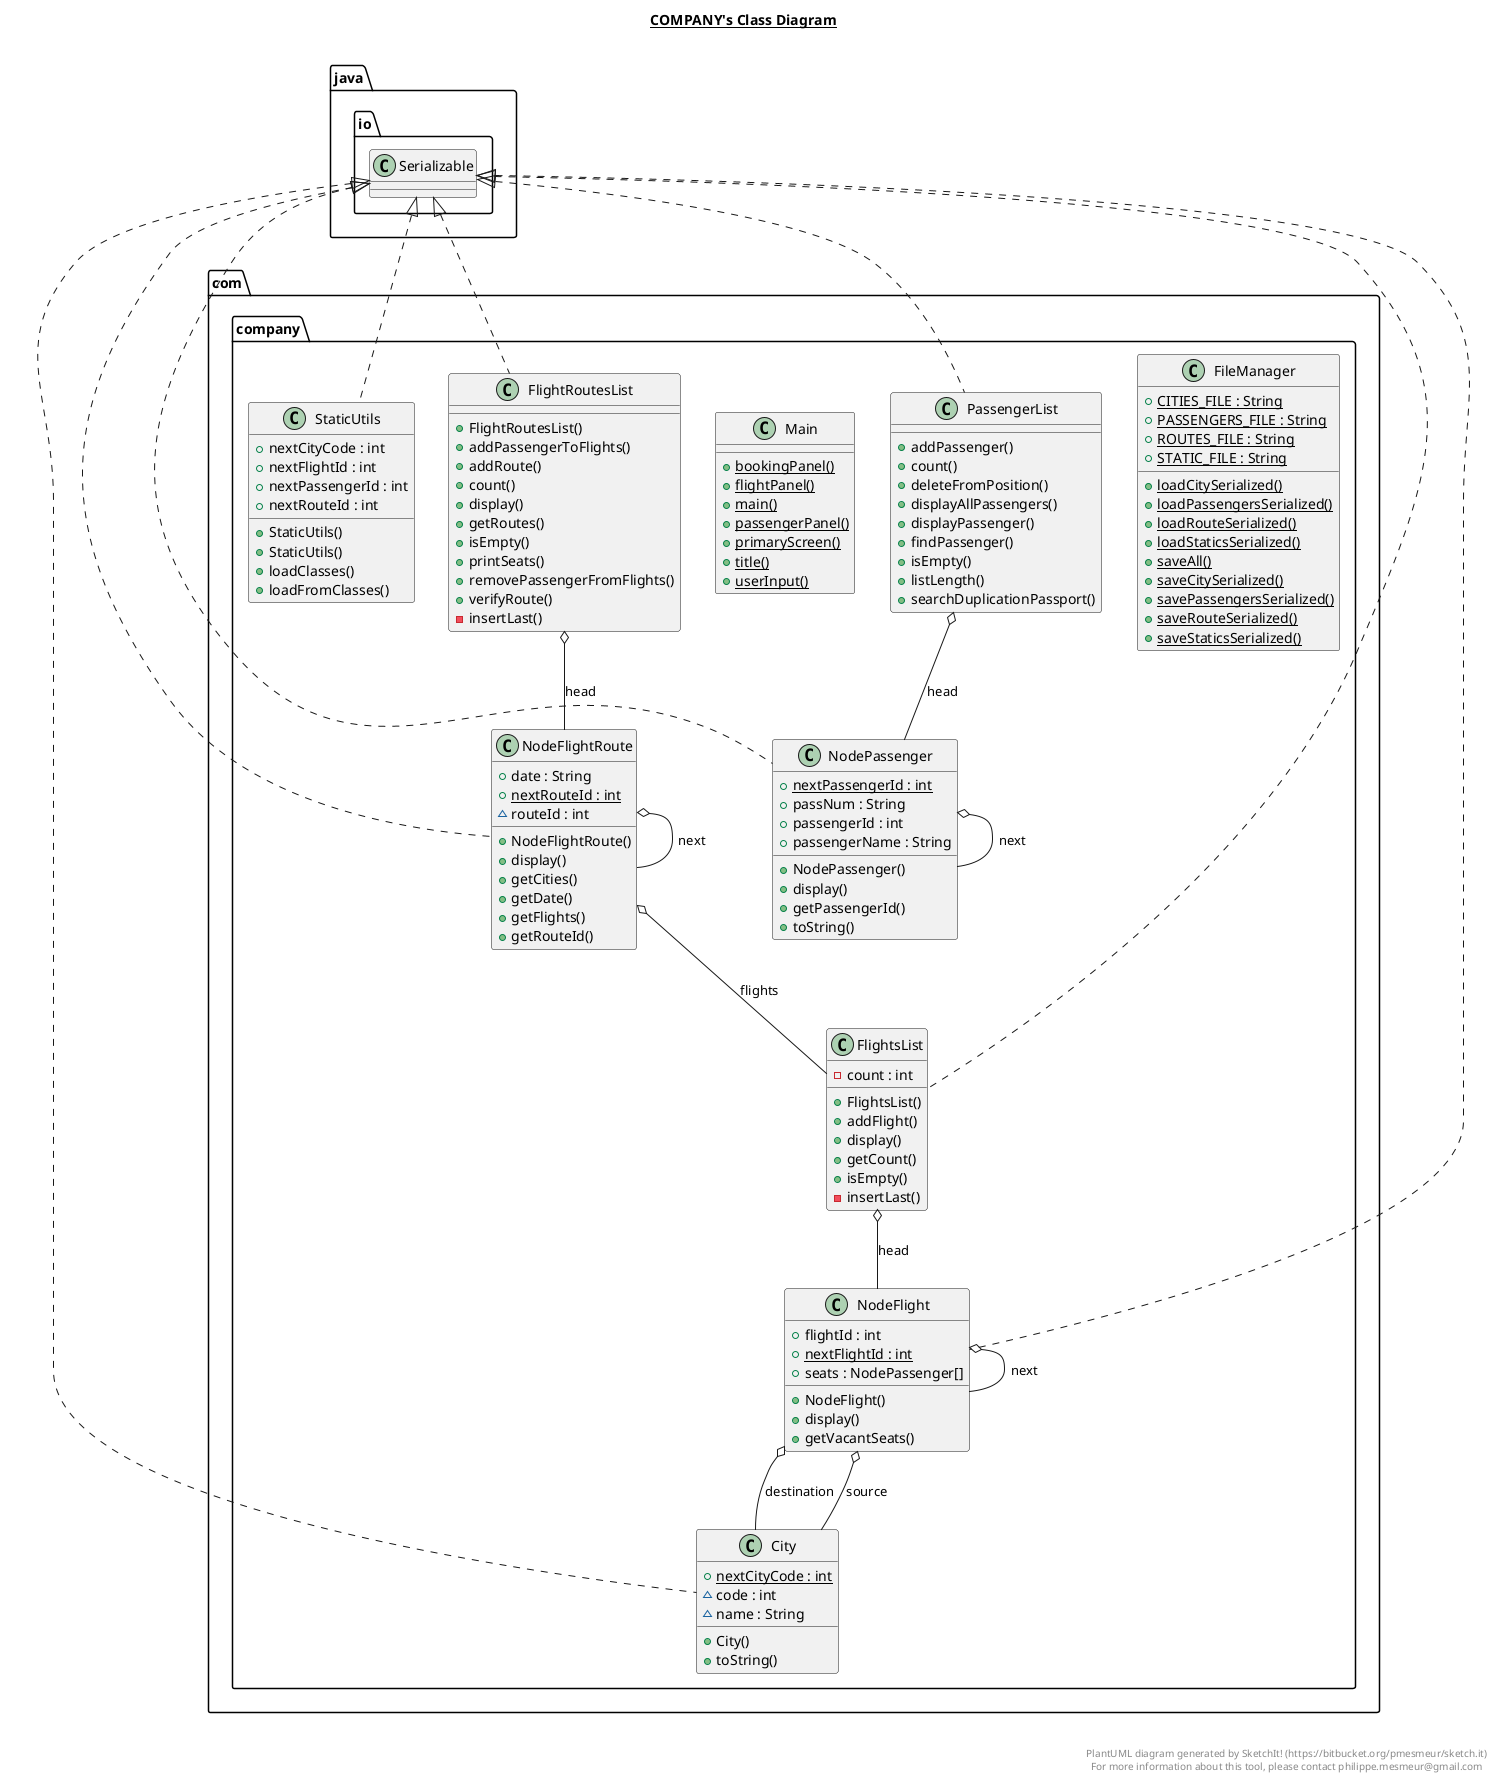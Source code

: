 @startuml

title __COMPANY's Class Diagram__\n

  namespace com.company {
    class com.company.City {
        {static} + nextCityCode : int
        ~ code : int
        ~ name : String
        + City()
        + toString()
    }
  }
  

  namespace com.company {
    class com.company.FileManager {
        {static} + CITIES_FILE : String
        {static} + PASSENGERS_FILE : String
        {static} + ROUTES_FILE : String
        {static} + STATIC_FILE : String
        {static} + loadCitySerialized()
        {static} + loadPassengersSerialized()
        {static} + loadRouteSerialized()
        {static} + loadStaticsSerialized()
        {static} + saveAll()
        {static} + saveCitySerialized()
        {static} + savePassengersSerialized()
        {static} + saveRouteSerialized()
        {static} + saveStaticsSerialized()
    }
  }
  

  namespace com.company {
    class com.company.FlightRoutesList {
        + FlightRoutesList()
        + addPassengerToFlights()
        + addRoute()
        + count()
        + display()
        + getRoutes()
        + isEmpty()
        + printSeats()
        + removePassengerFromFlights()
        + verifyRoute()
        - insertLast()
    }
  }
  

  namespace com.company {
    class com.company.FlightsList {
        - count : int
        + FlightsList()
        + addFlight()
        + display()
        + getCount()
        + isEmpty()
        - insertLast()
    }
  }
  

  namespace com.company {
    class com.company.Main {
        {static} + bookingPanel()
        {static} + flightPanel()
        {static} + main()
        {static} + passengerPanel()
        {static} + primaryScreen()
        {static} + title()
        {static} + userInput()
    }
  }
  

  namespace com.company {
    class com.company.NodeFlight {
        + flightId : int
        {static} + nextFlightId : int
        + seats : NodePassenger[]
        + NodeFlight()
        + display()
        + getVacantSeats()
    }
  }
  

  namespace com.company {
    class com.company.NodeFlightRoute {
        + date : String
        {static} + nextRouteId : int
        ~ routeId : int
        + NodeFlightRoute()
        + display()
        + getCities()
        + getDate()
        + getFlights()
        + getRouteId()
    }
  }
  

  namespace com.company {
    class com.company.NodePassenger {
        {static} + nextPassengerId : int
        + passNum : String
        + passengerId : int
        + passengerName : String
        + NodePassenger()
        + display()
        + getPassengerId()
        + toString()
    }
  }
  

  namespace com.company {
    class com.company.PassengerList {
        + addPassenger()
        + count()
        + deleteFromPosition()
        + displayAllPassengers()
        + displayPassenger()
        + findPassenger()
        + isEmpty()
        + listLength()
        + searchDuplicationPassport()
    }
  }
  

  namespace com.company {
    class com.company.StaticUtils {
        + nextCityCode : int
        + nextFlightId : int
        + nextPassengerId : int
        + nextRouteId : int
        + StaticUtils()
        + StaticUtils()
        + loadClasses()
        + loadFromClasses()
    }
  }
  

  com.company.City .up.|> java.io.Serializable
  com.company.FlightRoutesList .up.|> java.io.Serializable
  com.company.FlightRoutesList o-- com.company.NodeFlightRoute : head
  com.company.FlightsList .up.|> java.io.Serializable
  com.company.FlightsList o-- com.company.NodeFlight : head
  com.company.NodeFlight .up.|> java.io.Serializable
  com.company.NodeFlight o-- com.company.City : destination
  com.company.NodeFlight o-- com.company.NodeFlight : next
  com.company.NodeFlight o-- com.company.City : source
  com.company.NodeFlightRoute .up.|> java.io.Serializable
  com.company.NodeFlightRoute o-- com.company.NodeFlightRoute : next
  com.company.NodeFlightRoute o-- com.company.FlightsList : flights
  com.company.NodePassenger .up.|> java.io.Serializable
  com.company.NodePassenger o-- com.company.NodePassenger : next
  com.company.PassengerList .up.|> java.io.Serializable
  com.company.PassengerList o-- com.company.NodePassenger : head
  com.company.StaticUtils .up.|> java.io.Serializable


right footer


PlantUML diagram generated by SketchIt! (https://bitbucket.org/pmesmeur/sketch.it)
For more information about this tool, please contact philippe.mesmeur@gmail.com
endfooter

@enduml
